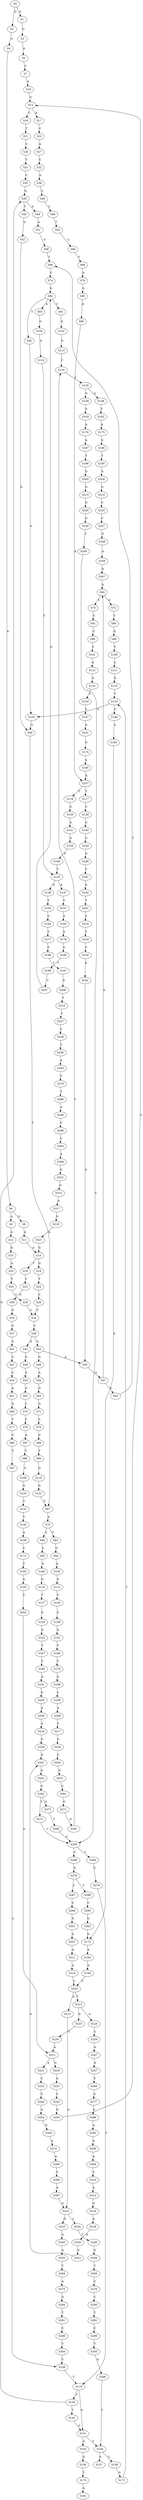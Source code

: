 strict digraph  {
	S0 -> S1 [ label = A ];
	S0 -> S2 [ label = G ];
	S1 -> S3 [ label = G ];
	S2 -> S4 [ label = G ];
	S3 -> S5 [ label = A ];
	S4 -> S6 [ label = A ];
	S5 -> S7 [ label = C ];
	S6 -> S8 [ label = G ];
	S6 -> S9 [ label = A ];
	S7 -> S10 [ label = G ];
	S8 -> S11 [ label = A ];
	S9 -> S12 [ label = A ];
	S10 -> S13 [ label = G ];
	S11 -> S14 [ label = G ];
	S12 -> S15 [ label = G ];
	S13 -> S16 [ label = C ];
	S13 -> S17 [ label = A ];
	S14 -> S18 [ label = T ];
	S14 -> S19 [ label = G ];
	S15 -> S20 [ label = G ];
	S16 -> S21 [ label = T ];
	S17 -> S22 [ label = C ];
	S18 -> S23 [ label = C ];
	S19 -> S24 [ label = T ];
	S20 -> S25 [ label = T ];
	S21 -> S26 [ label = C ];
	S22 -> S27 [ label = A ];
	S23 -> S28 [ label = A ];
	S24 -> S29 [ label = C ];
	S25 -> S30 [ label = C ];
	S26 -> S31 [ label = T ];
	S27 -> S32 [ label = C ];
	S28 -> S33 [ label = G ];
	S29 -> S34 [ label = C ];
	S30 -> S34 [ label = C ];
	S31 -> S35 [ label = C ];
	S32 -> S36 [ label = A ];
	S33 -> S37 [ label = G ];
	S34 -> S38 [ label = C ];
	S35 -> S39 [ label = G ];
	S36 -> S40 [ label = C ];
	S37 -> S41 [ label = A ];
	S38 -> S42 [ label = A ];
	S38 -> S43 [ label = G ];
	S39 -> S44 [ label = A ];
	S39 -> S45 [ label = T ];
	S40 -> S46 [ label = C ];
	S41 -> S47 [ label = C ];
	S42 -> S48 [ label = G ];
	S43 -> S49 [ label = G ];
	S43 -> S50 [ label = A ];
	S44 -> S51 [ label = A ];
	S45 -> S52 [ label = G ];
	S46 -> S53 [ label = T ];
	S47 -> S54 [ label = C ];
	S48 -> S55 [ label = A ];
	S49 -> S56 [ label = A ];
	S50 -> S57 [ label = A ];
	S51 -> S58 [ label = G ];
	S52 -> S59 [ label = G ];
	S53 -> S60 [ label = C ];
	S54 -> S61 [ label = A ];
	S55 -> S62 [ label = G ];
	S56 -> S63 [ label = G ];
	S57 -> S64 [ label = A ];
	S57 -> S65 [ label = G ];
	S58 -> S66 [ label = T ];
	S59 -> S67 [ label = T ];
	S60 -> S68 [ label = T ];
	S61 -> S69 [ label = G ];
	S62 -> S70 [ label = C ];
	S63 -> S71 [ label = G ];
	S64 -> S72 [ label = G ];
	S64 -> S73 [ label = C ];
	S65 -> S66 [ label = T ];
	S66 -> S74 [ label = C ];
	S67 -> S75 [ label = A ];
	S68 -> S76 [ label = A ];
	S69 -> S77 [ label = T ];
	S70 -> S78 [ label = C ];
	S71 -> S79 [ label = C ];
	S72 -> S80 [ label = T ];
	S73 -> S81 [ label = C ];
	S74 -> S82 [ label = G ];
	S75 -> S83 [ label = T ];
	S75 -> S84 [ label = C ];
	S76 -> S85 [ label = G ];
	S77 -> S86 [ label = C ];
	S78 -> S87 [ label = A ];
	S79 -> S88 [ label = G ];
	S80 -> S89 [ label = G ];
	S81 -> S90 [ label = C ];
	S82 -> S91 [ label = C ];
	S82 -> S92 [ label = T ];
	S82 -> S93 [ label = A ];
	S83 -> S94 [ label = G ];
	S84 -> S95 [ label = C ];
	S85 -> S96 [ label = A ];
	S86 -> S97 [ label = T ];
	S87 -> S98 [ label = C ];
	S88 -> S99 [ label = T ];
	S89 -> S100 [ label = T ];
	S90 -> S101 [ label = C ];
	S91 -> S102 [ label = G ];
	S92 -> S103 [ label = G ];
	S93 -> S104 [ label = G ];
	S94 -> S105 [ label = A ];
	S95 -> S106 [ label = G ];
	S96 -> S107 [ label = A ];
	S97 -> S108 [ label = C ];
	S98 -> S109 [ label = G ];
	S99 -> S110 [ label = G ];
	S100 -> S111 [ label = C ];
	S101 -> S112 [ label = G ];
	S102 -> S113 [ label = G ];
	S103 -> S59 [ label = G ];
	S104 -> S114 [ label = G ];
	S105 -> S115 [ label = G ];
	S106 -> S116 [ label = G ];
	S107 -> S117 [ label = T ];
	S107 -> S118 [ label = C ];
	S108 -> S119 [ label = T ];
	S109 -> S120 [ label = G ];
	S110 -> S121 [ label = G ];
	S111 -> S122 [ label = G ];
	S112 -> S123 [ label = A ];
	S113 -> S124 [ label = C ];
	S114 -> S125 [ label = T ];
	S115 -> S126 [ label = C ];
	S116 -> S127 [ label = T ];
	S117 -> S128 [ label = C ];
	S118 -> S129 [ label = G ];
	S119 -> S130 [ label = C ];
	S119 -> S131 [ label = G ];
	S120 -> S132 [ label = T ];
	S121 -> S67 [ label = T ];
	S122 -> S133 [ label = T ];
	S123 -> S134 [ label = C ];
	S124 -> S135 [ label = T ];
	S125 -> S136 [ label = G ];
	S125 -> S137 [ label = A ];
	S126 -> S138 [ label = G ];
	S127 -> S139 [ label = G ];
	S128 -> S140 [ label = G ];
	S129 -> S141 [ label = A ];
	S130 -> S142 [ label = T ];
	S130 -> S39 [ label = G ];
	S131 -> S143 [ label = A ];
	S131 -> S144 [ label = T ];
	S132 -> S145 [ label = T ];
	S133 -> S146 [ label = C ];
	S133 -> S103 [ label = G ];
	S134 -> S147 [ label = T ];
	S135 -> S148 [ label = A ];
	S135 -> S149 [ label = G ];
	S136 -> S150 [ label = T ];
	S137 -> S151 [ label = T ];
	S138 -> S152 [ label = G ];
	S139 -> S153 [ label = G ];
	S140 -> S154 [ label = G ];
	S141 -> S155 [ label = G ];
	S142 -> S131 [ label = G ];
	S143 -> S156 [ label = G ];
	S144 -> S157 [ label = A ];
	S144 -> S158 [ label = C ];
	S145 -> S159 [ label = A ];
	S146 -> S160 [ label = G ];
	S147 -> S161 [ label = A ];
	S148 -> S162 [ label = T ];
	S149 -> S163 [ label = G ];
	S150 -> S164 [ label = C ];
	S151 -> S165 [ label = A ];
	S152 -> S166 [ label = T ];
	S153 -> S167 [ label = T ];
	S154 -> S168 [ label = G ];
	S155 -> S169 [ label = G ];
	S156 -> S170 [ label = T ];
	S158 -> S171 [ label = G ];
	S159 -> S172 [ label = C ];
	S160 -> S173 [ label = G ];
	S161 -> S174 [ label = G ];
	S162 -> S175 [ label = A ];
	S163 -> S176 [ label = A ];
	S164 -> S177 [ label = C ];
	S165 -> S178 [ label = A ];
	S166 -> S179 [ label = C ];
	S167 -> S180 [ label = T ];
	S168 -> S181 [ label = T ];
	S169 -> S125 [ label = T ];
	S170 -> S182 [ label = A ];
	S171 -> S133 [ label = T ];
	S172 -> S183 [ label = T ];
	S173 -> S184 [ label = A ];
	S174 -> S185 [ label = A ];
	S175 -> S186 [ label = G ];
	S176 -> S187 [ label = A ];
	S177 -> S188 [ label = C ];
	S178 -> S189 [ label = G ];
	S179 -> S190 [ label = G ];
	S180 -> S191 [ label = A ];
	S181 -> S192 [ label = A ];
	S183 -> S193 [ label = G ];
	S184 -> S194 [ label = A ];
	S185 -> S107 [ label = A ];
	S186 -> S195 [ label = T ];
	S187 -> S196 [ label = T ];
	S188 -> S197 [ label = T ];
	S189 -> S198 [ label = T ];
	S190 -> S199 [ label = C ];
	S191 -> S200 [ label = G ];
	S192 -> S201 [ label = T ];
	S193 -> S202 [ label = C ];
	S194 -> S203 [ label = C ];
	S195 -> S204 [ label = A ];
	S196 -> S205 [ label = G ];
	S197 -> S206 [ label = G ];
	S198 -> S207 [ label = C ];
	S199 -> S208 [ label = A ];
	S200 -> S209 [ label = A ];
	S201 -> S210 [ label = C ];
	S202 -> S211 [ label = A ];
	S203 -> S212 [ label = A ];
	S203 -> S213 [ label = T ];
	S204 -> S214 [ label = G ];
	S205 -> S215 [ label = G ];
	S206 -> S216 [ label = T ];
	S207 -> S82 [ label = G ];
	S208 -> S217 [ label = C ];
	S209 -> S218 [ label = A ];
	S210 -> S219 [ label = C ];
	S211 -> S220 [ label = G ];
	S211 -> S221 [ label = A ];
	S212 -> S222 [ label = G ];
	S213 -> S223 [ label = G ];
	S213 -> S224 [ label = A ];
	S214 -> S225 [ label = C ];
	S215 -> S226 [ label = G ];
	S216 -> S227 [ label = C ];
	S217 -> S228 [ label = G ];
	S218 -> S229 [ label = G ];
	S219 -> S230 [ label = C ];
	S220 -> S231 [ label = A ];
	S221 -> S232 [ label = C ];
	S222 -> S233 [ label = G ];
	S222 -> S234 [ label = C ];
	S223 -> S235 [ label = C ];
	S224 -> S236 [ label = C ];
	S225 -> S237 [ label = C ];
	S226 -> S238 [ label = G ];
	S227 -> S239 [ label = C ];
	S228 -> S240 [ label = C ];
	S229 -> S241 [ label = G ];
	S230 -> S242 [ label = G ];
	S231 -> S243 [ label = C ];
	S232 -> S244 [ label = C ];
	S233 -> S245 [ label = A ];
	S234 -> S246 [ label = C ];
	S235 -> S211 [ label = A ];
	S236 -> S247 [ label = A ];
	S237 -> S248 [ label = G ];
	S238 -> S249 [ label = T ];
	S239 -> S250 [ label = T ];
	S240 -> S251 [ label = G ];
	S241 -> S252 [ label = G ];
	S242 -> S50 [ label = A ];
	S243 -> S253 [ label = G ];
	S244 -> S254 [ label = A ];
	S245 -> S255 [ label = A ];
	S246 -> S256 [ label = G ];
	S247 -> S257 [ label = A ];
	S248 -> S258 [ label = A ];
	S249 -> S259 [ label = C ];
	S250 -> S260 [ label = A ];
	S251 -> S261 [ label = C ];
	S252 -> S262 [ label = G ];
	S253 -> S13 [ label = G ];
	S254 -> S263 [ label = G ];
	S255 -> S264 [ label = T ];
	S256 -> S265 [ label = T ];
	S257 -> S266 [ label = C ];
	S258 -> S267 [ label = A ];
	S259 -> S268 [ label = C ];
	S259 -> S269 [ label = T ];
	S260 -> S270 [ label = C ];
	S261 -> S271 [ label = G ];
	S262 -> S272 [ label = T ];
	S262 -> S273 [ label = G ];
	S263 -> S274 [ label = A ];
	S264 -> S275 [ label = A ];
	S265 -> S276 [ label = C ];
	S266 -> S277 [ label = G ];
	S267 -> S64 [ label = A ];
	S268 -> S278 [ label = G ];
	S269 -> S279 [ label = C ];
	S270 -> S280 [ label = T ];
	S271 -> S281 [ label = G ];
	S272 -> S259 [ label = C ];
	S273 -> S282 [ label = T ];
	S274 -> S283 [ label = A ];
	S275 -> S284 [ label = G ];
	S276 -> S285 [ label = C ];
	S277 -> S286 [ label = A ];
	S278 -> S287 [ label = C ];
	S278 -> S288 [ label = T ];
	S279 -> S119 [ label = T ];
	S280 -> S289 [ label = A ];
	S281 -> S124 [ label = C ];
	S282 -> S259 [ label = C ];
	S283 -> S290 [ label = C ];
	S284 -> S291 [ label = T ];
	S285 -> S292 [ label = T ];
	S286 -> S293 [ label = A ];
	S287 -> S294 [ label = C ];
	S288 -> S295 [ label = C ];
	S289 -> S296 [ label = C ];
	S290 -> S297 [ label = A ];
	S291 -> S298 [ label = C ];
	S292 -> S299 [ label = C ];
	S293 -> S300 [ label = A ];
	S294 -> S301 [ label = G ];
	S295 -> S302 [ label = G ];
	S296 -> S303 [ label = C ];
	S297 -> S222 [ label = G ];
	S298 -> S304 [ label = T ];
	S299 -> S305 [ label = T ];
	S300 -> S306 [ label = A ];
	S301 -> S307 [ label = G ];
	S302 -> S173 [ label = G ];
	S303 -> S308 [ label = A ];
	S304 -> S108 [ label = C ];
	S305 -> S309 [ label = G ];
	S306 -> S310 [ label = C ];
	S307 -> S311 [ label = A ];
	S308 -> S312 [ label = G ];
	S309 -> S144 [ label = T ];
	S310 -> S313 [ label = A ];
	S311 -> S314 [ label = A ];
	S312 -> S315 [ label = G ];
	S313 -> S316 [ label = G ];
	S314 -> S203 [ label = C ];
	S315 -> S317 [ label = A ];
	S316 -> S318 [ label = A ];
	S317 -> S319 [ label = G ];
	S318 -> S320 [ label = A ];
	S319 -> S321 [ label = A ];
	S320 -> S322 [ label = G ];
	S321 -> S14 [ label = G ];
	S322 -> S241 [ label = G ];
}
